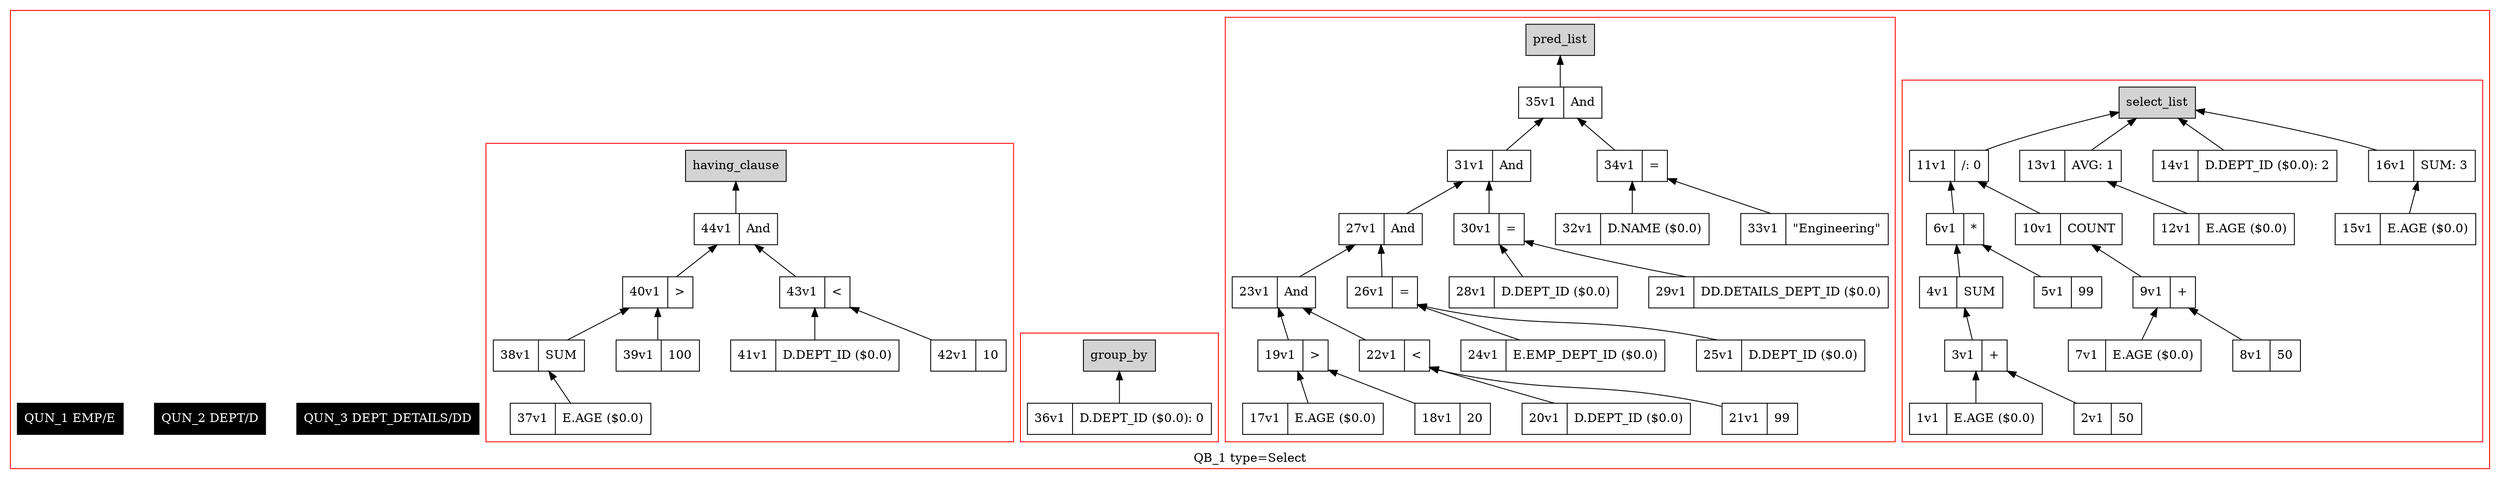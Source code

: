 digraph example1 {
    rankdir=BT;
    nodesep=0.5;
    ordering="in";
    node [shape=record];
  subgraph cluster_QB_1 {
    "QB_1_selectlist"[label="select_list",shape=box,style=filled];
    color = "red"
  subgraph cluster_select_listQB_1 {
    exprnode11v1[label="11v1|/: 0"];
    exprnode6v1 -> exprnode11v1;
    exprnode6v1[label="6v1|*"];
    exprnode4v1 -> exprnode6v1;
    exprnode4v1[label="4v1|SUM"];
    exprnode3v1 -> exprnode4v1;
    exprnode3v1[label="3v1|+"];
    exprnode1v1 -> exprnode3v1;
    exprnode1v1[label="1v1|E.AGE ($0.0)"];
    exprnode2v1 -> exprnode3v1;
    exprnode2v1[label="2v1|50"];
    exprnode5v1 -> exprnode6v1;
    exprnode5v1[label="5v1|99"];
    exprnode10v1 -> exprnode11v1;
    exprnode10v1[label="10v1|COUNT"];
    exprnode9v1 -> exprnode10v1;
    exprnode9v1[label="9v1|+"];
    exprnode7v1 -> exprnode9v1;
    exprnode7v1[label="7v1|E.AGE ($0.0)"];
    exprnode8v1 -> exprnode9v1;
    exprnode8v1[label="8v1|50"];
    exprnode11v1 -> "QB_1_selectlist";
    exprnode13v1[label="13v1|AVG: 1"];
    exprnode12v1 -> exprnode13v1;
    exprnode12v1[label="12v1|E.AGE ($0.0)"];
    exprnode13v1 -> "QB_1_selectlist";
    exprnode14v1[label="14v1|D.DEPT_ID ($0.0): 2"];
    exprnode14v1 -> "QB_1_selectlist";
    exprnode16v1[label="16v1|SUM: 3"];
    exprnode15v1 -> exprnode16v1;
    exprnode15v1[label="15v1|E.AGE ($0.0)"];
    exprnode16v1 -> "QB_1_selectlist";
}
    "QUN_3"[label="QUN_3 DEPT_DETAILS/DD", fillcolor=black, fontcolor=white, style=filled]
    "QUN_2"[label="QUN_2 DEPT/D", fillcolor=black, fontcolor=white, style=filled]
    "QUN_1"[label="QUN_1 EMP/E", fillcolor=black, fontcolor=white, style=filled]
  subgraph cluster_pred_listQB_1 {
    exprnode35v1[label="35v1|And"];
    exprnode31v1 -> exprnode35v1;
    exprnode31v1[label="31v1|And"];
    exprnode27v1 -> exprnode31v1;
    exprnode27v1[label="27v1|And"];
    exprnode23v1 -> exprnode27v1;
    exprnode23v1[label="23v1|And"];
    exprnode19v1 -> exprnode23v1;
    exprnode19v1[label="19v1|\>"];
    exprnode17v1 -> exprnode19v1;
    exprnode17v1[label="17v1|E.AGE ($0.0)"];
    exprnode18v1 -> exprnode19v1;
    exprnode18v1[label="18v1|20"];
    exprnode22v1 -> exprnode23v1;
    exprnode22v1[label="22v1|\<"];
    exprnode20v1 -> exprnode22v1;
    exprnode20v1[label="20v1|D.DEPT_ID ($0.0)"];
    exprnode21v1 -> exprnode22v1;
    exprnode21v1[label="21v1|99"];
    exprnode26v1 -> exprnode27v1;
    exprnode26v1[label="26v1|="];
    exprnode24v1 -> exprnode26v1;
    exprnode24v1[label="24v1|E.EMP_DEPT_ID ($0.0)"];
    exprnode25v1 -> exprnode26v1;
    exprnode25v1[label="25v1|D.DEPT_ID ($0.0)"];
    exprnode30v1 -> exprnode31v1;
    exprnode30v1[label="30v1|="];
    exprnode28v1 -> exprnode30v1;
    exprnode28v1[label="28v1|D.DEPT_ID ($0.0)"];
    exprnode29v1 -> exprnode30v1;
    exprnode29v1[label="29v1|DD.DETAILS_DEPT_ID ($0.0)"];
    exprnode34v1 -> exprnode35v1;
    exprnode34v1[label="34v1|="];
    exprnode32v1 -> exprnode34v1;
    exprnode32v1[label="32v1|D.NAME ($0.0)"];
    exprnode33v1 -> exprnode34v1;
    exprnode33v1[label="33v1|\"Engineering\""];
    exprnode35v1 -> QB_1_pred_list;
    "QB_1_pred_list"[label="pred_list",shape=box,style=filled];
}
  subgraph cluster_group_byQB_1 {
    "QB_1_group_by"[label="group_by",shape=box,style=filled];
    exprnode36v1[label="36v1|D.DEPT_ID ($0.0): 0"];
    exprnode36v1 -> "QB_1_group_by";
}
  subgraph cluster_having_clauseQB_1 {
    exprnode44v1[label="44v1|And"];
    exprnode40v1 -> exprnode44v1;
    exprnode40v1[label="40v1|\>"];
    exprnode38v1 -> exprnode40v1;
    exprnode38v1[label="38v1|SUM"];
    exprnode37v1 -> exprnode38v1;
    exprnode37v1[label="37v1|E.AGE ($0.0)"];
    exprnode39v1 -> exprnode40v1;
    exprnode39v1[label="39v1|100"];
    exprnode43v1 -> exprnode44v1;
    exprnode43v1[label="43v1|\<"];
    exprnode41v1 -> exprnode43v1;
    exprnode41v1[label="41v1|D.DEPT_ID ($0.0)"];
    exprnode42v1 -> exprnode43v1;
    exprnode42v1[label="42v1|10"];
    exprnode44v1 -> QB_1_having_clause;
    "QB_1_having_clause"[label="having_clause",shape=box,style=filled];
}
    label = "QB_1 type=Select";
}
}
